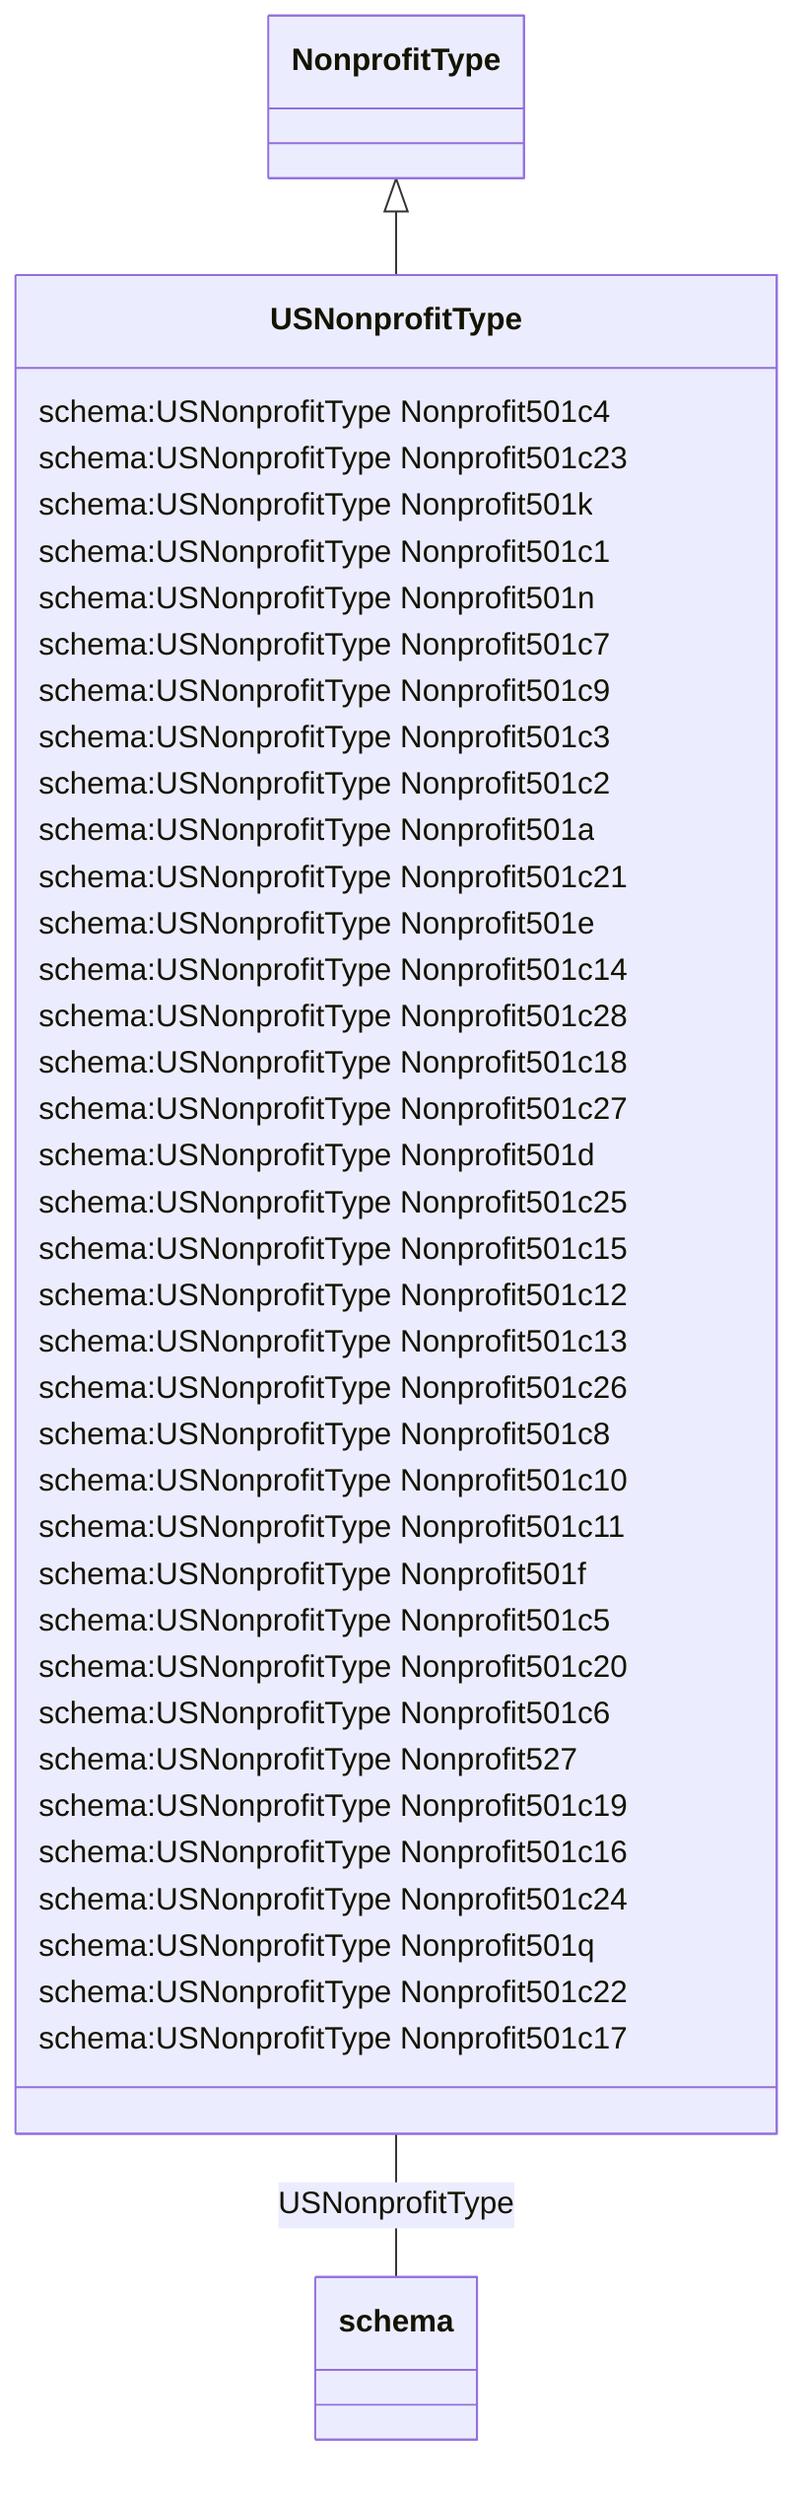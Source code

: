 classDiagram
  USNonprofitType -- schema:USNonprofitType


NonprofitType <|-- USNonprofitType
class USNonprofitType {

  schema:USNonprofitType Nonprofit501c4
  schema:USNonprofitType Nonprofit501c23
  schema:USNonprofitType Nonprofit501k
  schema:USNonprofitType Nonprofit501c1
  schema:USNonprofitType Nonprofit501n
  schema:USNonprofitType Nonprofit501c7
  schema:USNonprofitType Nonprofit501c9
  schema:USNonprofitType Nonprofit501c3
  schema:USNonprofitType Nonprofit501c2
  schema:USNonprofitType Nonprofit501a
  schema:USNonprofitType Nonprofit501c21
  schema:USNonprofitType Nonprofit501e
  schema:USNonprofitType Nonprofit501c14
  schema:USNonprofitType Nonprofit501c28
  schema:USNonprofitType Nonprofit501c18
  schema:USNonprofitType Nonprofit501c27
  schema:USNonprofitType Nonprofit501d
  schema:USNonprofitType Nonprofit501c25
  schema:USNonprofitType Nonprofit501c15
  schema:USNonprofitType Nonprofit501c12
  schema:USNonprofitType Nonprofit501c13
  schema:USNonprofitType Nonprofit501c26
  schema:USNonprofitType Nonprofit501c8
  schema:USNonprofitType Nonprofit501c10
  schema:USNonprofitType Nonprofit501c11
  schema:USNonprofitType Nonprofit501f
  schema:USNonprofitType Nonprofit501c5
  schema:USNonprofitType Nonprofit501c20
  schema:USNonprofitType Nonprofit501c6
  schema:USNonprofitType Nonprofit527
  schema:USNonprofitType Nonprofit501c19
  schema:USNonprofitType Nonprofit501c16
  schema:USNonprofitType Nonprofit501c24
  schema:USNonprofitType Nonprofit501q
  schema:USNonprofitType Nonprofit501c22
  schema:USNonprofitType Nonprofit501c17

}